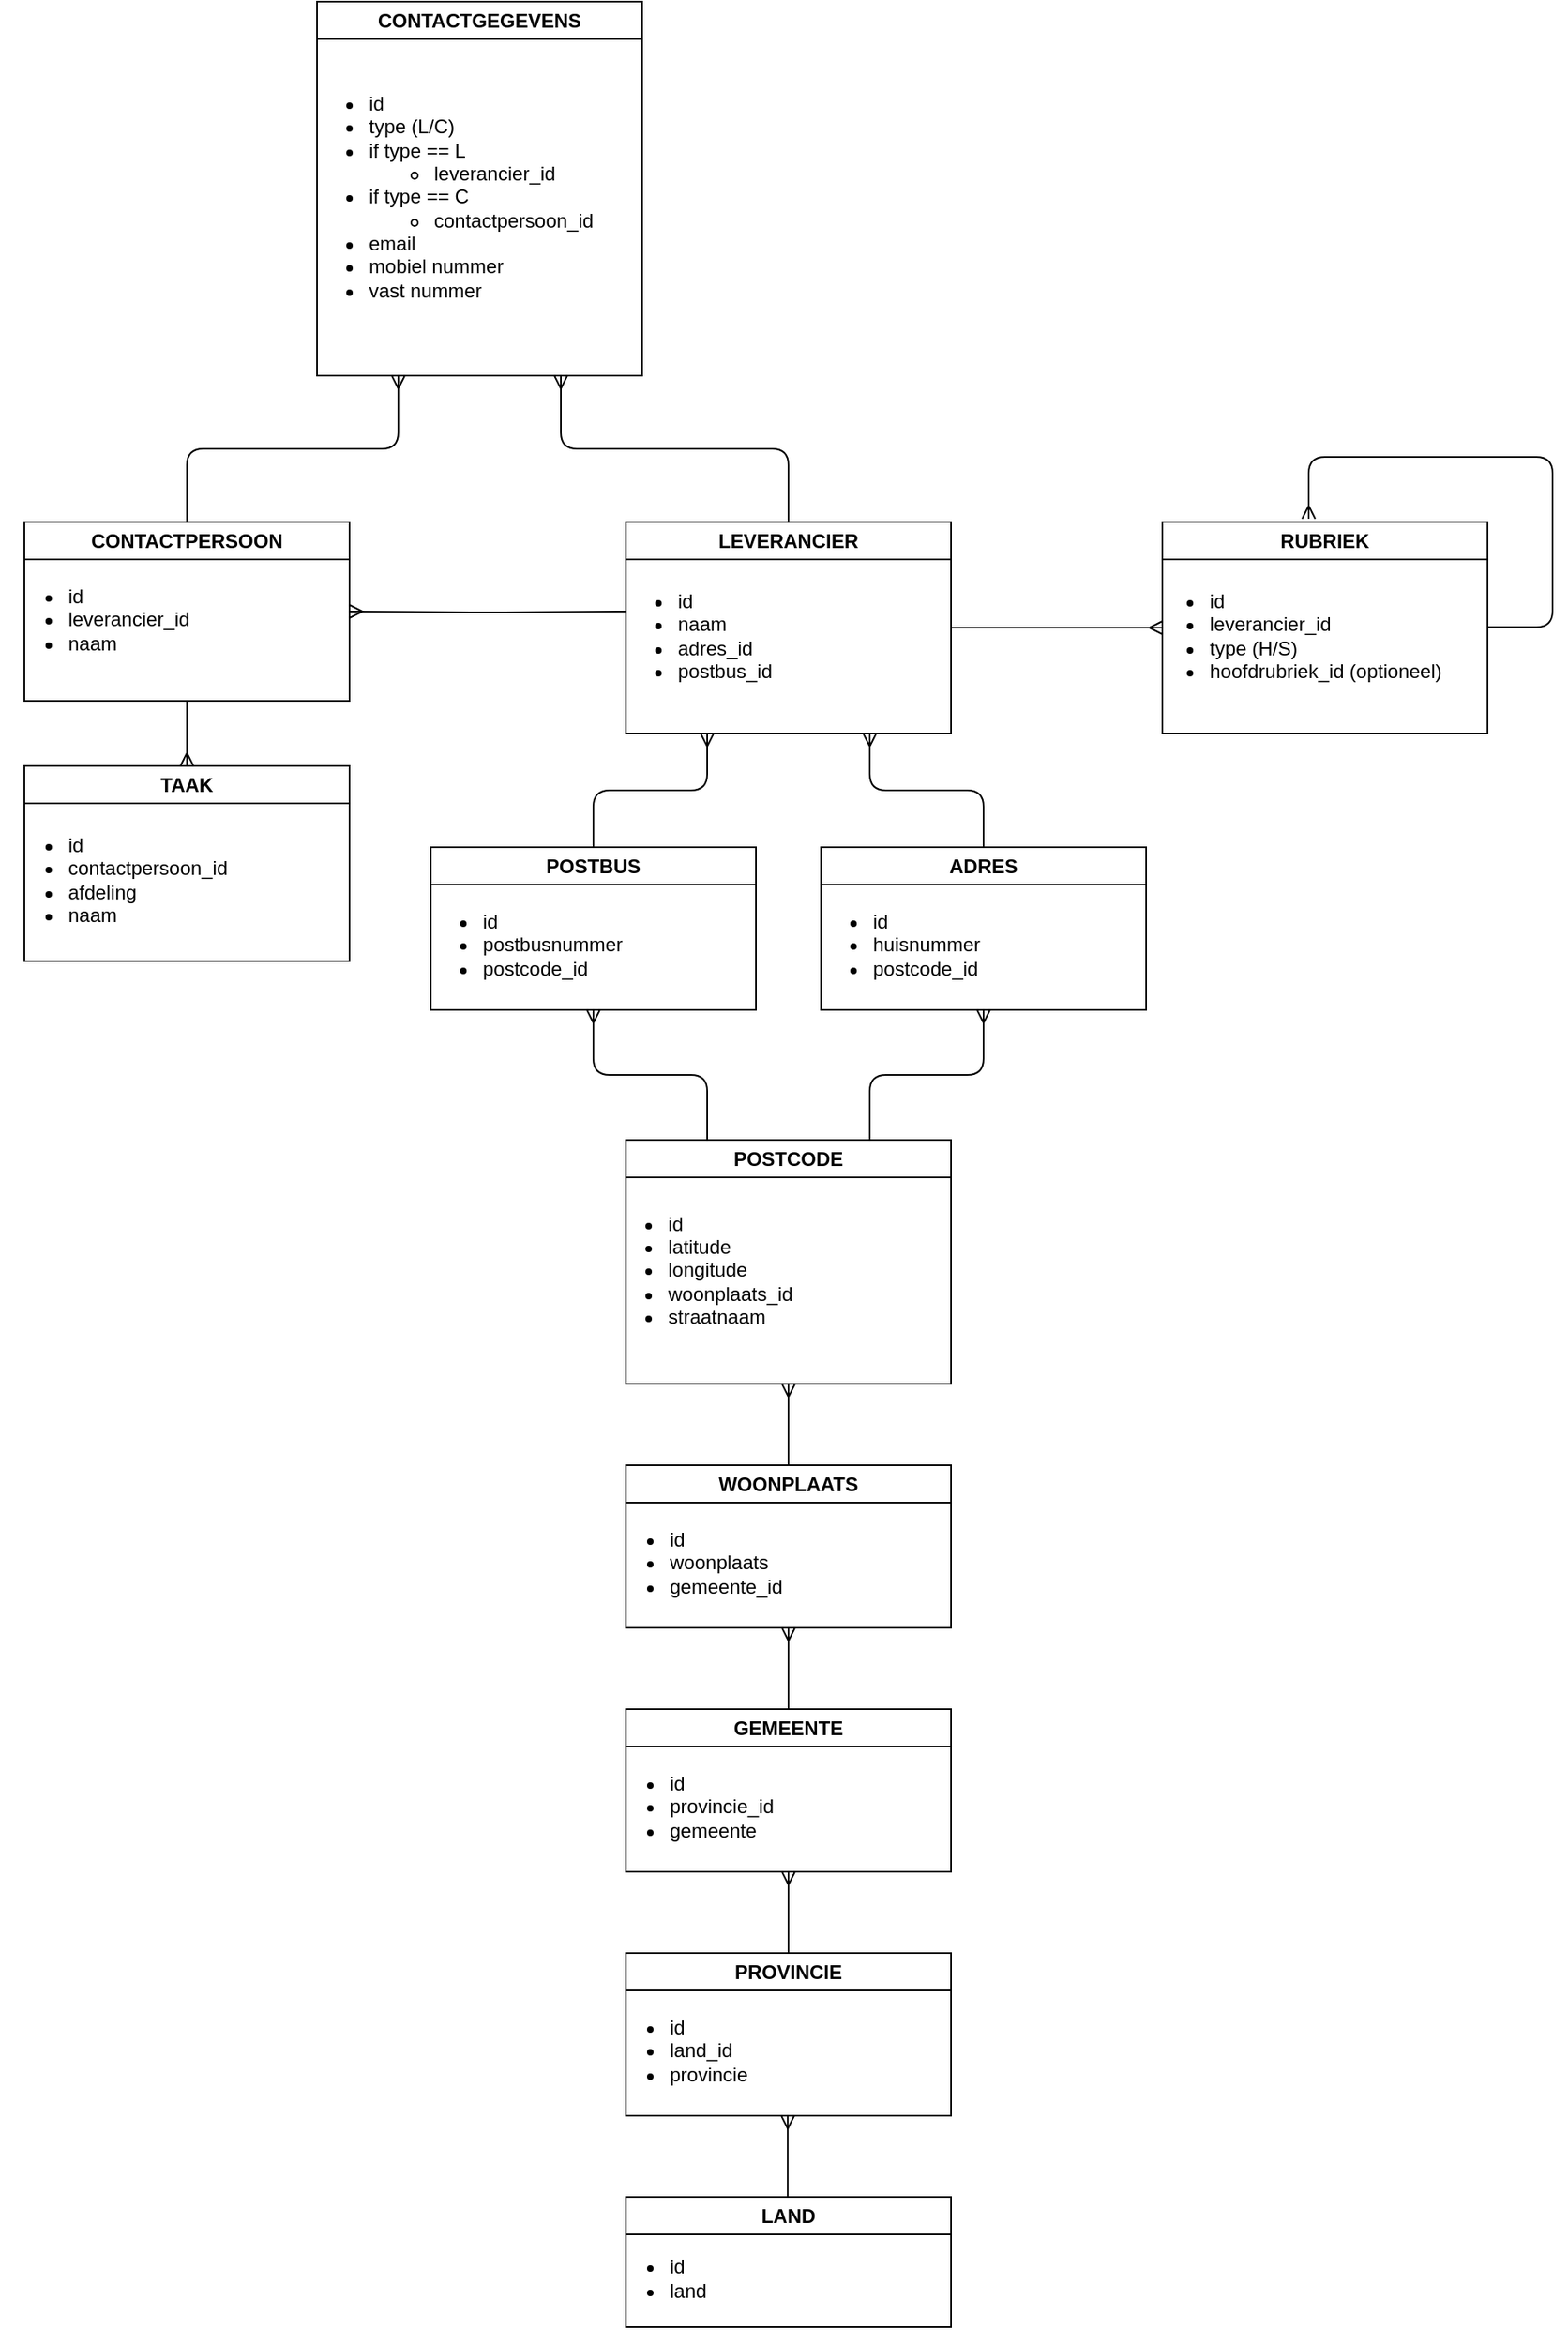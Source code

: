 <mxfile>
    <diagram id="cPuyTPp_bhm4BGq1EIii" name="Page-1">
        <mxGraphModel dx="3161" dy="1762" grid="1" gridSize="10" guides="1" tooltips="1" connect="1" arrows="1" fold="1" page="1" pageScale="1" pageWidth="850" pageHeight="1100" math="0" shadow="0">
            <root>
                <mxCell id="0"/>
                <mxCell id="1" parent="0"/>
                <mxCell id="55" value="LEVERANCIER" style="swimlane;whiteSpace=wrap;html=1;" vertex="1" parent="1">
                    <mxGeometry x="-680" y="80" width="200" height="130" as="geometry"/>
                </mxCell>
                <mxCell id="58" value="&lt;ul&gt;&lt;li&gt;id&lt;/li&gt;&lt;li&gt;naam&lt;/li&gt;&lt;li&gt;adres_id&lt;/li&gt;&lt;li&gt;postbus_id&lt;br&gt;&lt;/li&gt;&lt;/ul&gt;&lt;div style=&quot;width: 12px; z-index: 1; touch-action: none; top: 69px; left: 212px; bottom: 37px;&quot; class=&quot;geHsplit&quot;&gt;&lt;/div&gt;" style="text;html=1;align=left;verticalAlign=middle;resizable=0;points=[];autosize=1;strokeColor=none;fillColor=none;" vertex="1" parent="55">
                    <mxGeometry x="-10" y="10" width="120" height="120" as="geometry"/>
                </mxCell>
                <mxCell id="59" value="RUBRIEK" style="swimlane;whiteSpace=wrap;html=1;" vertex="1" parent="1">
                    <mxGeometry x="-350" y="80" width="200" height="130" as="geometry"/>
                </mxCell>
                <mxCell id="60" value="&lt;ul&gt;&lt;li style=&quot;text-align: left;&quot;&gt;id&lt;/li&gt;&lt;li style=&quot;text-align: left;&quot;&gt;leverancier_id&lt;/li&gt;&lt;li style=&quot;text-align: left;&quot;&gt;type (H/S)&lt;/li&gt;&lt;li style=&quot;text-align: left;&quot;&gt;hoofdrubriek_id (optioneel)&lt;/li&gt;&lt;/ul&gt;&lt;div style=&quot;width: 12px; z-index: 1; touch-action: none; top: 69px; left: 212px; bottom: 37px;&quot; class=&quot;geHsplit&quot;&gt;&lt;/div&gt;" style="text;html=1;align=center;verticalAlign=middle;resizable=0;points=[];autosize=1;strokeColor=none;fillColor=none;" vertex="1" parent="59">
                    <mxGeometry x="-25" y="10" width="210" height="120" as="geometry"/>
                </mxCell>
                <mxCell id="61" value="CONTACTPERSOON" style="swimlane;whiteSpace=wrap;html=1;" vertex="1" parent="1">
                    <mxGeometry x="-1050" y="80" width="200" height="110" as="geometry"/>
                </mxCell>
                <mxCell id="62" value="&lt;ul&gt;&lt;li&gt;id&lt;/li&gt;&lt;li&gt;leverancier_id&lt;/li&gt;&lt;li&gt;naam&lt;/li&gt;&lt;/ul&gt;&lt;div style=&quot;width: 12px; z-index: 1; touch-action: none; top: 69px; left: 212px; bottom: 37px;&quot; class=&quot;geHsplit&quot;&gt;&lt;/div&gt;" style="text;html=1;align=left;verticalAlign=middle;resizable=0;points=[];autosize=1;strokeColor=none;fillColor=none;" vertex="1" parent="61">
                    <mxGeometry x="-15" y="10" width="140" height="100" as="geometry"/>
                </mxCell>
                <mxCell id="63" value="CONTACTGEGEVENS" style="swimlane;whiteSpace=wrap;html=1;" vertex="1" parent="1">
                    <mxGeometry x="-870" y="-240" width="200" height="230" as="geometry"/>
                </mxCell>
                <mxCell id="64" value="&lt;ul&gt;&lt;li&gt;id&lt;/li&gt;&lt;li&gt;type (L/C)&lt;/li&gt;&lt;li&gt;if type == L&lt;/li&gt;&lt;ul&gt;&lt;li&gt;leverancier_id&lt;br&gt;&lt;/li&gt;&lt;/ul&gt;&lt;li&gt;if type == C&lt;/li&gt;&lt;ul&gt;&lt;li&gt;contactpersoon_id&lt;/li&gt;&lt;/ul&gt;&lt;li&gt;email&lt;/li&gt;&lt;li&gt;mobiel nummer&lt;/li&gt;&lt;li&gt;vast nummer&lt;/li&gt;&lt;/ul&gt;&lt;div style=&quot;width: 12px; z-index: 1; touch-action: none; top: 69px; left: 212px; bottom: 37px;&quot; class=&quot;geHsplit&quot;&gt;&lt;/div&gt;" style="text;html=1;align=left;verticalAlign=middle;resizable=0;points=[];autosize=1;strokeColor=none;fillColor=none;" vertex="1" parent="63">
                    <mxGeometry x="-10" y="10" width="200" height="220" as="geometry"/>
                </mxCell>
                <mxCell id="67" value="POSTBUS" style="swimlane;whiteSpace=wrap;html=1;" vertex="1" parent="1">
                    <mxGeometry x="-800" y="280" width="200" height="100" as="geometry"/>
                </mxCell>
                <mxCell id="68" value="&lt;ul&gt;&lt;li&gt;id&lt;/li&gt;&lt;li&gt;postbusnummer&lt;/li&gt;&lt;li&gt;postcode_id&lt;/li&gt;&lt;/ul&gt;&lt;div style=&quot;width: 12px; z-index: 1; touch-action: none; top: 69px; left: 212px; bottom: 37px;&quot; class=&quot;geHsplit&quot;&gt;&lt;/div&gt;" style="text;html=1;align=left;verticalAlign=middle;resizable=0;points=[];autosize=1;strokeColor=none;fillColor=none;" vertex="1" parent="67">
                    <mxGeometry x="-10" y="10" width="150" height="100" as="geometry"/>
                </mxCell>
                <mxCell id="69" value="ADRES" style="swimlane;whiteSpace=wrap;html=1;" vertex="1" parent="1">
                    <mxGeometry x="-560" y="280" width="200" height="100" as="geometry"/>
                </mxCell>
                <mxCell id="70" value="&lt;ul&gt;&lt;li&gt;id&lt;/li&gt;&lt;li&gt;&lt;span style=&quot;background-color: initial;&quot;&gt;huisnummer&lt;/span&gt;&lt;/li&gt;&lt;li&gt;&lt;span style=&quot;background-color: initial;&quot;&gt;postcode_id&lt;/span&gt;&lt;/li&gt;&lt;/ul&gt;&lt;div style=&quot;width: 12px; z-index: 1; touch-action: none; top: 69px; left: 212px; bottom: 37px;&quot; class=&quot;geHsplit&quot;&gt;&lt;/div&gt;" style="text;html=1;align=left;verticalAlign=middle;resizable=0;points=[];autosize=1;strokeColor=none;fillColor=none;" vertex="1" parent="69">
                    <mxGeometry x="-10" y="10" width="130" height="100" as="geometry"/>
                </mxCell>
                <mxCell id="71" value="GEMEENTE" style="swimlane;whiteSpace=wrap;html=1;" vertex="1" parent="1">
                    <mxGeometry x="-680" y="810" width="200" height="100" as="geometry"/>
                </mxCell>
                <mxCell id="72" value="&lt;ul&gt;&lt;li&gt;id&lt;/li&gt;&lt;li&gt;provincie_id&lt;/li&gt;&lt;li&gt;gemeente&lt;/li&gt;&lt;/ul&gt;" style="text;html=1;align=left;verticalAlign=middle;resizable=0;points=[];autosize=1;strokeColor=none;fillColor=none;" vertex="1" parent="71">
                    <mxGeometry x="-15" y="10" width="130" height="100" as="geometry"/>
                </mxCell>
                <mxCell id="100" value="" style="edgeStyle=orthogonalEdgeStyle;fontSize=12;html=1;endArrow=ERmany;entryX=0.5;entryY=1;entryDx=0;entryDy=0;" edge="1" parent="71">
                    <mxGeometry width="100" height="100" relative="1" as="geometry">
                        <mxPoint x="100" y="150" as="sourcePoint"/>
                        <mxPoint x="100" y="100" as="targetPoint"/>
                    </mxGeometry>
                </mxCell>
                <mxCell id="73" value="PROVINCIE" style="swimlane;whiteSpace=wrap;html=1;" vertex="1" parent="1">
                    <mxGeometry x="-680" y="960" width="200" height="100" as="geometry"/>
                </mxCell>
                <mxCell id="74" value="&lt;ul&gt;&lt;li&gt;id&lt;/li&gt;&lt;li&gt;land_id&lt;/li&gt;&lt;li&gt;provincie&lt;/li&gt;&lt;/ul&gt;" style="text;html=1;align=left;verticalAlign=middle;resizable=0;points=[];autosize=1;strokeColor=none;fillColor=none;" vertex="1" parent="73">
                    <mxGeometry x="-15" y="10" width="110" height="100" as="geometry"/>
                </mxCell>
                <mxCell id="75" value="LAND" style="swimlane;whiteSpace=wrap;html=1;" vertex="1" parent="1">
                    <mxGeometry x="-680" y="1110" width="200" height="80" as="geometry"/>
                </mxCell>
                <mxCell id="76" value="&lt;ul&gt;&lt;li&gt;id&lt;/li&gt;&lt;li&gt;land&lt;/li&gt;&lt;/ul&gt;" style="text;html=1;align=left;verticalAlign=middle;resizable=0;points=[];autosize=1;strokeColor=none;fillColor=none;" vertex="1" parent="75">
                    <mxGeometry x="-15" y="10" width="90" height="80" as="geometry"/>
                </mxCell>
                <mxCell id="78" value="TAAK" style="swimlane;whiteSpace=wrap;html=1;" vertex="1" parent="1">
                    <mxGeometry x="-1050" y="230" width="200" height="120" as="geometry"/>
                </mxCell>
                <mxCell id="79" value="&lt;ul&gt;&lt;li&gt;id&lt;/li&gt;&lt;li&gt;contactpersoon_id&lt;/li&gt;&lt;li&gt;afdeling&lt;/li&gt;&lt;li&gt;naam&lt;/li&gt;&lt;/ul&gt;" style="text;html=1;align=left;verticalAlign=middle;resizable=0;points=[];autosize=1;strokeColor=none;fillColor=none;" vertex="1" parent="78">
                    <mxGeometry x="-15" y="10" width="160" height="120" as="geometry"/>
                </mxCell>
                <mxCell id="80" value="POSTCODE" style="swimlane;whiteSpace=wrap;html=1;" vertex="1" parent="1">
                    <mxGeometry x="-680" y="460" width="200" height="150" as="geometry"/>
                </mxCell>
                <mxCell id="81" value="&lt;ul&gt;&lt;li&gt;id&lt;/li&gt;&lt;li&gt;latitude&lt;/li&gt;&lt;li&gt;longitude&lt;/li&gt;&lt;li&gt;woonplaats_id&lt;/li&gt;&lt;li&gt;straatnaam&lt;/li&gt;&lt;/ul&gt;&lt;div style=&quot;width: 12px; z-index: 1; touch-action: none; top: 69px; left: 212px; bottom: 37px;&quot; class=&quot;geHsplit&quot;&gt;&lt;/div&gt;" style="text;html=1;align=left;verticalAlign=middle;resizable=0;points=[];autosize=1;strokeColor=none;fillColor=none;" vertex="1" parent="80">
                    <mxGeometry x="-16" y="10" width="140" height="140" as="geometry"/>
                </mxCell>
                <mxCell id="82" value="WOONPLAATS" style="swimlane;whiteSpace=wrap;html=1;" vertex="1" parent="1">
                    <mxGeometry x="-680" y="660" width="200" height="100" as="geometry"/>
                </mxCell>
                <mxCell id="83" value="&lt;ul&gt;&lt;li&gt;id&lt;/li&gt;&lt;li&gt;woonplaats&lt;/li&gt;&lt;li&gt;gemeente_id&lt;/li&gt;&lt;/ul&gt;" style="text;html=1;align=left;verticalAlign=middle;resizable=0;points=[];autosize=1;strokeColor=none;fillColor=none;" vertex="1" parent="82">
                    <mxGeometry x="-15" y="10" width="130" height="100" as="geometry"/>
                </mxCell>
                <mxCell id="88" value="" style="edgeStyle=orthogonalEdgeStyle;fontSize=12;html=1;endArrow=ERmany;entryX=0;entryY=0.5;entryDx=0;entryDy=0;exitX=1;exitY=0.5;exitDx=0;exitDy=0;" edge="1" parent="1" source="55" target="59">
                    <mxGeometry width="100" height="100" relative="1" as="geometry">
                        <mxPoint x="-450" y="535" as="sourcePoint"/>
                        <mxPoint x="-390" y="270" as="targetPoint"/>
                    </mxGeometry>
                </mxCell>
                <mxCell id="90" value="" style="edgeStyle=orthogonalEdgeStyle;fontSize=12;html=1;endArrow=ERmany;exitX=1;exitY=0.5;exitDx=0;exitDy=0;" edge="1" parent="1">
                    <mxGeometry width="100" height="100" relative="1" as="geometry">
                        <mxPoint x="-150" y="144.57" as="sourcePoint"/>
                        <mxPoint x="-260" y="78" as="targetPoint"/>
                        <Array as="points">
                            <mxPoint x="-110" y="145"/>
                            <mxPoint x="-110" y="40"/>
                            <mxPoint x="-260" y="40"/>
                            <mxPoint x="-260" y="78"/>
                        </Array>
                    </mxGeometry>
                </mxCell>
                <mxCell id="91" value="" style="edgeStyle=orthogonalEdgeStyle;fontSize=12;html=1;endArrow=ERmany;exitX=0.5;exitY=0;exitDx=0;exitDy=0;" edge="1" parent="1" source="67" target="58">
                    <mxGeometry width="100" height="100" relative="1" as="geometry">
                        <mxPoint x="-470" y="155" as="sourcePoint"/>
                        <mxPoint x="-340" y="155" as="targetPoint"/>
                    </mxGeometry>
                </mxCell>
                <mxCell id="93" value="" style="edgeStyle=orthogonalEdgeStyle;fontSize=12;html=1;endArrow=ERmany;exitX=0.5;exitY=0;exitDx=0;exitDy=0;entryX=0.75;entryY=1;entryDx=0;entryDy=0;" edge="1" parent="1" source="69" target="55">
                    <mxGeometry width="100" height="100" relative="1" as="geometry">
                        <mxPoint x="-710" y="290" as="sourcePoint"/>
                        <mxPoint x="-620" y="220" as="targetPoint"/>
                    </mxGeometry>
                </mxCell>
                <mxCell id="94" value="" style="edgeStyle=orthogonalEdgeStyle;fontSize=12;html=1;endArrow=ERmany;exitX=0.25;exitY=0;exitDx=0;exitDy=0;entryX=0.5;entryY=1;entryDx=0;entryDy=0;" edge="1" parent="1" source="80" target="67">
                    <mxGeometry width="100" height="100" relative="1" as="geometry">
                        <mxPoint x="-690" y="290" as="sourcePoint"/>
                        <mxPoint x="-660" y="400" as="targetPoint"/>
                    </mxGeometry>
                </mxCell>
                <mxCell id="95" value="" style="edgeStyle=orthogonalEdgeStyle;fontSize=12;html=1;endArrow=ERmany;exitX=0.75;exitY=0;exitDx=0;exitDy=0;entryX=0.5;entryY=1;entryDx=0;entryDy=0;" edge="1" parent="1" source="80" target="69">
                    <mxGeometry width="100" height="100" relative="1" as="geometry">
                        <mxPoint x="-620" y="470.0" as="sourcePoint"/>
                        <mxPoint x="-690" y="390" as="targetPoint"/>
                    </mxGeometry>
                </mxCell>
                <mxCell id="97" value="" style="edgeStyle=orthogonalEdgeStyle;fontSize=12;html=1;endArrow=ERmany;exitX=0.5;exitY=0;exitDx=0;exitDy=0;entryX=0.5;entryY=1;entryDx=0;entryDy=0;" edge="1" parent="1" source="82" target="80">
                    <mxGeometry width="100" height="100" relative="1" as="geometry">
                        <mxPoint x="-550" y="690.0" as="sourcePoint"/>
                        <mxPoint x="-500" y="650" as="targetPoint"/>
                    </mxGeometry>
                </mxCell>
                <mxCell id="99" value="" style="edgeStyle=orthogonalEdgeStyle;fontSize=12;html=1;endArrow=ERmany;entryX=0.5;entryY=1;entryDx=0;entryDy=0;" edge="1" parent="1">
                    <mxGeometry width="100" height="100" relative="1" as="geometry">
                        <mxPoint x="-580" y="810" as="sourcePoint"/>
                        <mxPoint x="-580" y="760" as="targetPoint"/>
                    </mxGeometry>
                </mxCell>
                <mxCell id="101" value="" style="edgeStyle=orthogonalEdgeStyle;fontSize=12;html=1;endArrow=ERmany;entryX=0.5;entryY=1;entryDx=0;entryDy=0;" edge="1" parent="1">
                    <mxGeometry width="100" height="100" relative="1" as="geometry">
                        <mxPoint x="-580.43" y="1110" as="sourcePoint"/>
                        <mxPoint x="-580.43" y="1060" as="targetPoint"/>
                    </mxGeometry>
                </mxCell>
                <mxCell id="103" value="" style="edgeStyle=orthogonalEdgeStyle;fontSize=12;html=1;endArrow=ERmany;exitX=0.5;exitY=0;exitDx=0;exitDy=0;entryX=0.75;entryY=1;entryDx=0;entryDy=0;" edge="1" parent="1" source="55" target="63">
                    <mxGeometry width="100" height="100" relative="1" as="geometry">
                        <mxPoint x="-600" y="20" as="sourcePoint"/>
                        <mxPoint x="-540" y="-100" as="targetPoint"/>
                    </mxGeometry>
                </mxCell>
                <mxCell id="104" value="" style="edgeStyle=orthogonalEdgeStyle;fontSize=12;html=1;endArrow=ERmany;exitX=0.5;exitY=0;exitDx=0;exitDy=0;entryX=0.25;entryY=1;entryDx=0;entryDy=0;" edge="1" parent="1" source="61" target="63">
                    <mxGeometry width="100" height="100" relative="1" as="geometry">
                        <mxPoint x="-570" y="90" as="sourcePoint"/>
                        <mxPoint x="-710" as="targetPoint"/>
                    </mxGeometry>
                </mxCell>
                <mxCell id="105" value="" style="edgeStyle=orthogonalEdgeStyle;fontSize=12;html=1;endArrow=ERmany;entryX=0.5;entryY=0;entryDx=0;entryDy=0;exitX=0.5;exitY=1;exitDx=0;exitDy=0;" edge="1" parent="1" source="61" target="78">
                    <mxGeometry width="100" height="100" relative="1" as="geometry">
                        <mxPoint x="-910" y="190" as="sourcePoint"/>
                        <mxPoint x="-810" as="targetPoint"/>
                    </mxGeometry>
                </mxCell>
                <mxCell id="106" value="" style="edgeStyle=orthogonalEdgeStyle;fontSize=12;html=1;endArrow=ERmany;entryX=1;entryY=0.5;entryDx=0;entryDy=0;" edge="1" parent="1" target="61">
                    <mxGeometry width="100" height="100" relative="1" as="geometry">
                        <mxPoint x="-680" y="135" as="sourcePoint"/>
                        <mxPoint x="-340" y="155" as="targetPoint"/>
                    </mxGeometry>
                </mxCell>
            </root>
        </mxGraphModel>
    </diagram>
</mxfile>